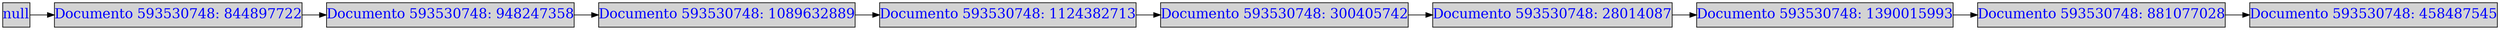 digraph lista{
rankdir=LR
node [margin=0 fontcolor=blue fontsize=20 width=0.5 shape=box style=filled]
nodo91279550[label="null"];
nodo844897722[label="Documento 593530748: 844897722"];
nodo91279550->nodo844897722;
nodo948247358[label="Documento 593530748: 948247358"];
nodo844897722->nodo948247358;
nodo1089632889[label="Documento 593530748: 1089632889"];
nodo948247358->nodo1089632889;
nodo1124382713[label="Documento 593530748: 1124382713"];
nodo1089632889->nodo1124382713;
nodo300405742[label="Documento 593530748: 300405742"];
nodo1124382713->nodo300405742;
nodo28014087[label="Documento 593530748: 28014087"];
nodo300405742->nodo28014087;
nodo1390015993[label="Documento 593530748: 1390015993"];
nodo28014087->nodo1390015993;
nodo881077028[label="Documento 593530748: 881077028"];
nodo1390015993->nodo881077028;
nodo458487545[label="Documento 593530748: 458487545"];
nodo881077028->nodo458487545;


}
